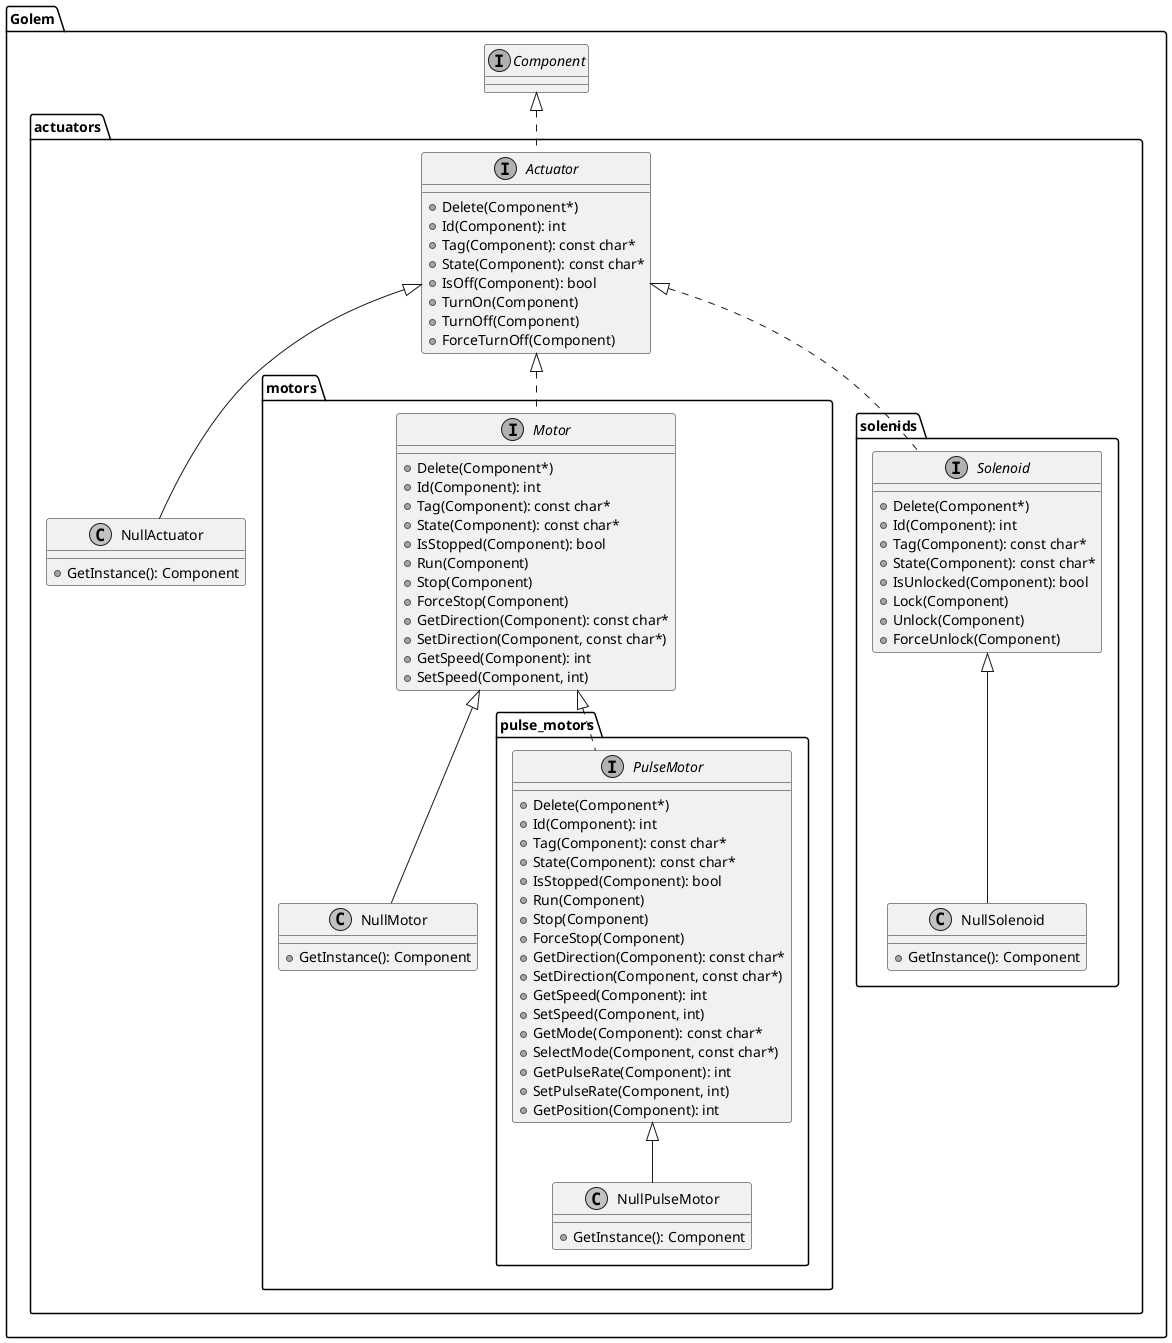 ﻿@startuml actuator_class_diagram
skinparam {
    defaultFontName Ricty Diminished
    monochrome true
}

package Golem {
    interface Component

    folder actuators {
        interface Actuator {
            + Delete(Component*)
            + Id(Component): int
            + Tag(Component): const char*
            + State(Component): const char*
            + IsOff(Component): bool
            + TurnOn(Component)
            + TurnOff(Component)
            + ForceTurnOff(Component)
        }

        class NullActuator {
            + GetInstance(): Component
        }

        folder motors {
            interface Motor {
                + Delete(Component*)
                + Id(Component): int
                + Tag(Component): const char*
                + State(Component): const char*
                + IsStopped(Component): bool
                + Run(Component)
                + Stop(Component)
                + ForceStop(Component)
                + GetDirection(Component): const char*
                + SetDirection(Component, const char*)
                + GetSpeed(Component): int
                + SetSpeed(Component, int)
            }

            class NullMotor {
                + GetInstance(): Component
            }

            folder pulse_motors {
                interface PulseMotor {
                    + Delete(Component*)
                    + Id(Component): int
                    + Tag(Component): const char*
                    + State(Component): const char*
                    + IsStopped(Component): bool
                    + Run(Component)
                    + Stop(Component)
                    + ForceStop(Component)
                    + GetDirection(Component): const char*
                    + SetDirection(Component, const char*)
                    + GetSpeed(Component): int
                    + SetSpeed(Component, int)
                    + GetMode(Component): const char*
                    + SelectMode(Component, const char*)
                    + GetPulseRate(Component): int
                    + SetPulseRate(Component, int)
                    + GetPosition(Component): int
                }

                class NullPulseMotor {
                    + GetInstance(): Component
                }

                PulseMotor <|-- NullPulseMotor
            }

            Motor <|-- NullMotor
            Motor <|.. PulseMotor
        }

        folder solenids {
            interface Solenoid {
                + Delete(Component*)
                + Id(Component): int
                + Tag(Component): const char*
                + State(Component): const char*
                + IsUnlocked(Component): bool
                + Lock(Component)
                + Unlock(Component)
                + ForceUnlock(Component)
            }

            class NullSolenoid {
                + GetInstance(): Component
            }

            Solenoid <|-- NullSolenoid
        }

        Actuator <|-- NullActuator
        Actuator <|.. Motor
        Actuator <|.. Solenoid
    }

    Component <|.. Actuator
}

@enduml
